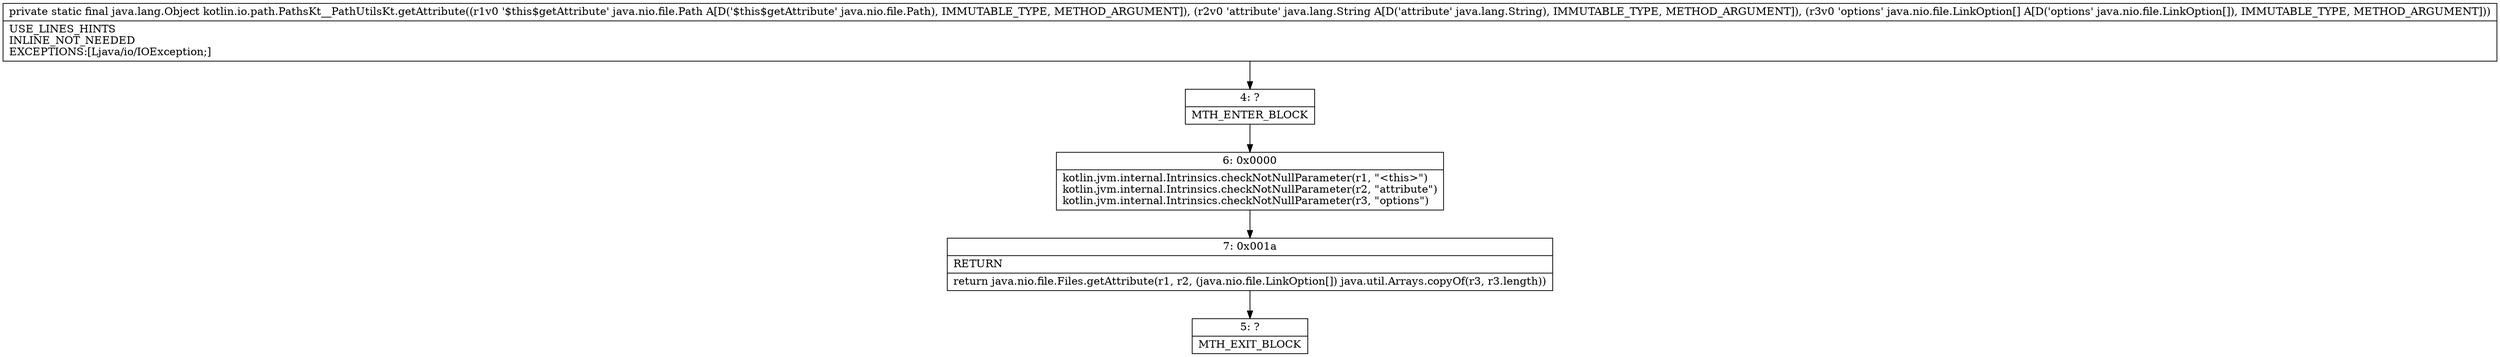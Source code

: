 digraph "CFG forkotlin.io.path.PathsKt__PathUtilsKt.getAttribute(Ljava\/nio\/file\/Path;Ljava\/lang\/String;[Ljava\/nio\/file\/LinkOption;)Ljava\/lang\/Object;" {
Node_4 [shape=record,label="{4\:\ ?|MTH_ENTER_BLOCK\l}"];
Node_6 [shape=record,label="{6\:\ 0x0000|kotlin.jvm.internal.Intrinsics.checkNotNullParameter(r1, \"\<this\>\")\lkotlin.jvm.internal.Intrinsics.checkNotNullParameter(r2, \"attribute\")\lkotlin.jvm.internal.Intrinsics.checkNotNullParameter(r3, \"options\")\l}"];
Node_7 [shape=record,label="{7\:\ 0x001a|RETURN\l|return java.nio.file.Files.getAttribute(r1, r2, (java.nio.file.LinkOption[]) java.util.Arrays.copyOf(r3, r3.length))\l}"];
Node_5 [shape=record,label="{5\:\ ?|MTH_EXIT_BLOCK\l}"];
MethodNode[shape=record,label="{private static final java.lang.Object kotlin.io.path.PathsKt__PathUtilsKt.getAttribute((r1v0 '$this$getAttribute' java.nio.file.Path A[D('$this$getAttribute' java.nio.file.Path), IMMUTABLE_TYPE, METHOD_ARGUMENT]), (r2v0 'attribute' java.lang.String A[D('attribute' java.lang.String), IMMUTABLE_TYPE, METHOD_ARGUMENT]), (r3v0 'options' java.nio.file.LinkOption[] A[D('options' java.nio.file.LinkOption[]), IMMUTABLE_TYPE, METHOD_ARGUMENT]))  | USE_LINES_HINTS\lINLINE_NOT_NEEDED\lEXCEPTIONS:[Ljava\/io\/IOException;]\l}"];
MethodNode -> Node_4;Node_4 -> Node_6;
Node_6 -> Node_7;
Node_7 -> Node_5;
}

